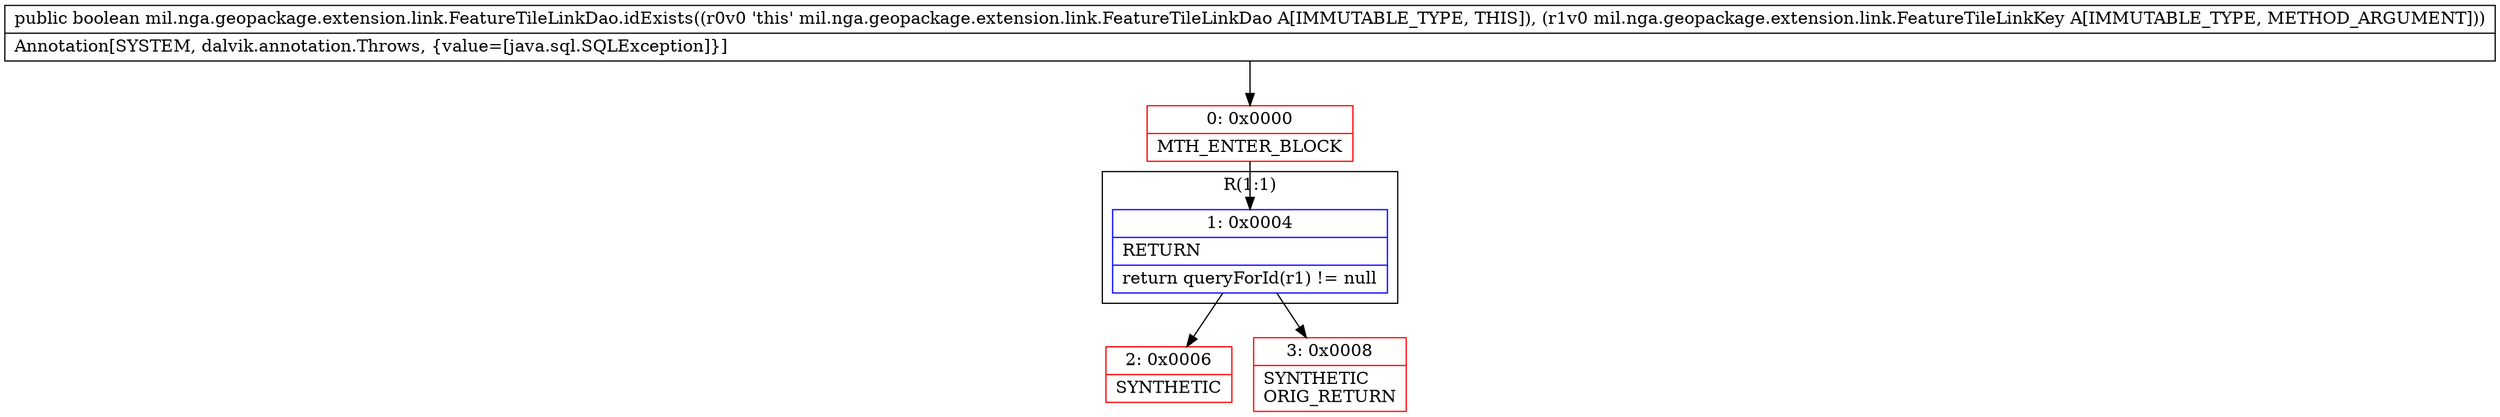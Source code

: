 digraph "CFG formil.nga.geopackage.extension.link.FeatureTileLinkDao.idExists(Lmil\/nga\/geopackage\/extension\/link\/FeatureTileLinkKey;)Z" {
subgraph cluster_Region_1432449083 {
label = "R(1:1)";
node [shape=record,color=blue];
Node_1 [shape=record,label="{1\:\ 0x0004|RETURN\l|return queryForId(r1) != null\l}"];
}
Node_0 [shape=record,color=red,label="{0\:\ 0x0000|MTH_ENTER_BLOCK\l}"];
Node_2 [shape=record,color=red,label="{2\:\ 0x0006|SYNTHETIC\l}"];
Node_3 [shape=record,color=red,label="{3\:\ 0x0008|SYNTHETIC\lORIG_RETURN\l}"];
MethodNode[shape=record,label="{public boolean mil.nga.geopackage.extension.link.FeatureTileLinkDao.idExists((r0v0 'this' mil.nga.geopackage.extension.link.FeatureTileLinkDao A[IMMUTABLE_TYPE, THIS]), (r1v0 mil.nga.geopackage.extension.link.FeatureTileLinkKey A[IMMUTABLE_TYPE, METHOD_ARGUMENT]))  | Annotation[SYSTEM, dalvik.annotation.Throws, \{value=[java.sql.SQLException]\}]\l}"];
MethodNode -> Node_0;
Node_1 -> Node_2;
Node_1 -> Node_3;
Node_0 -> Node_1;
}

